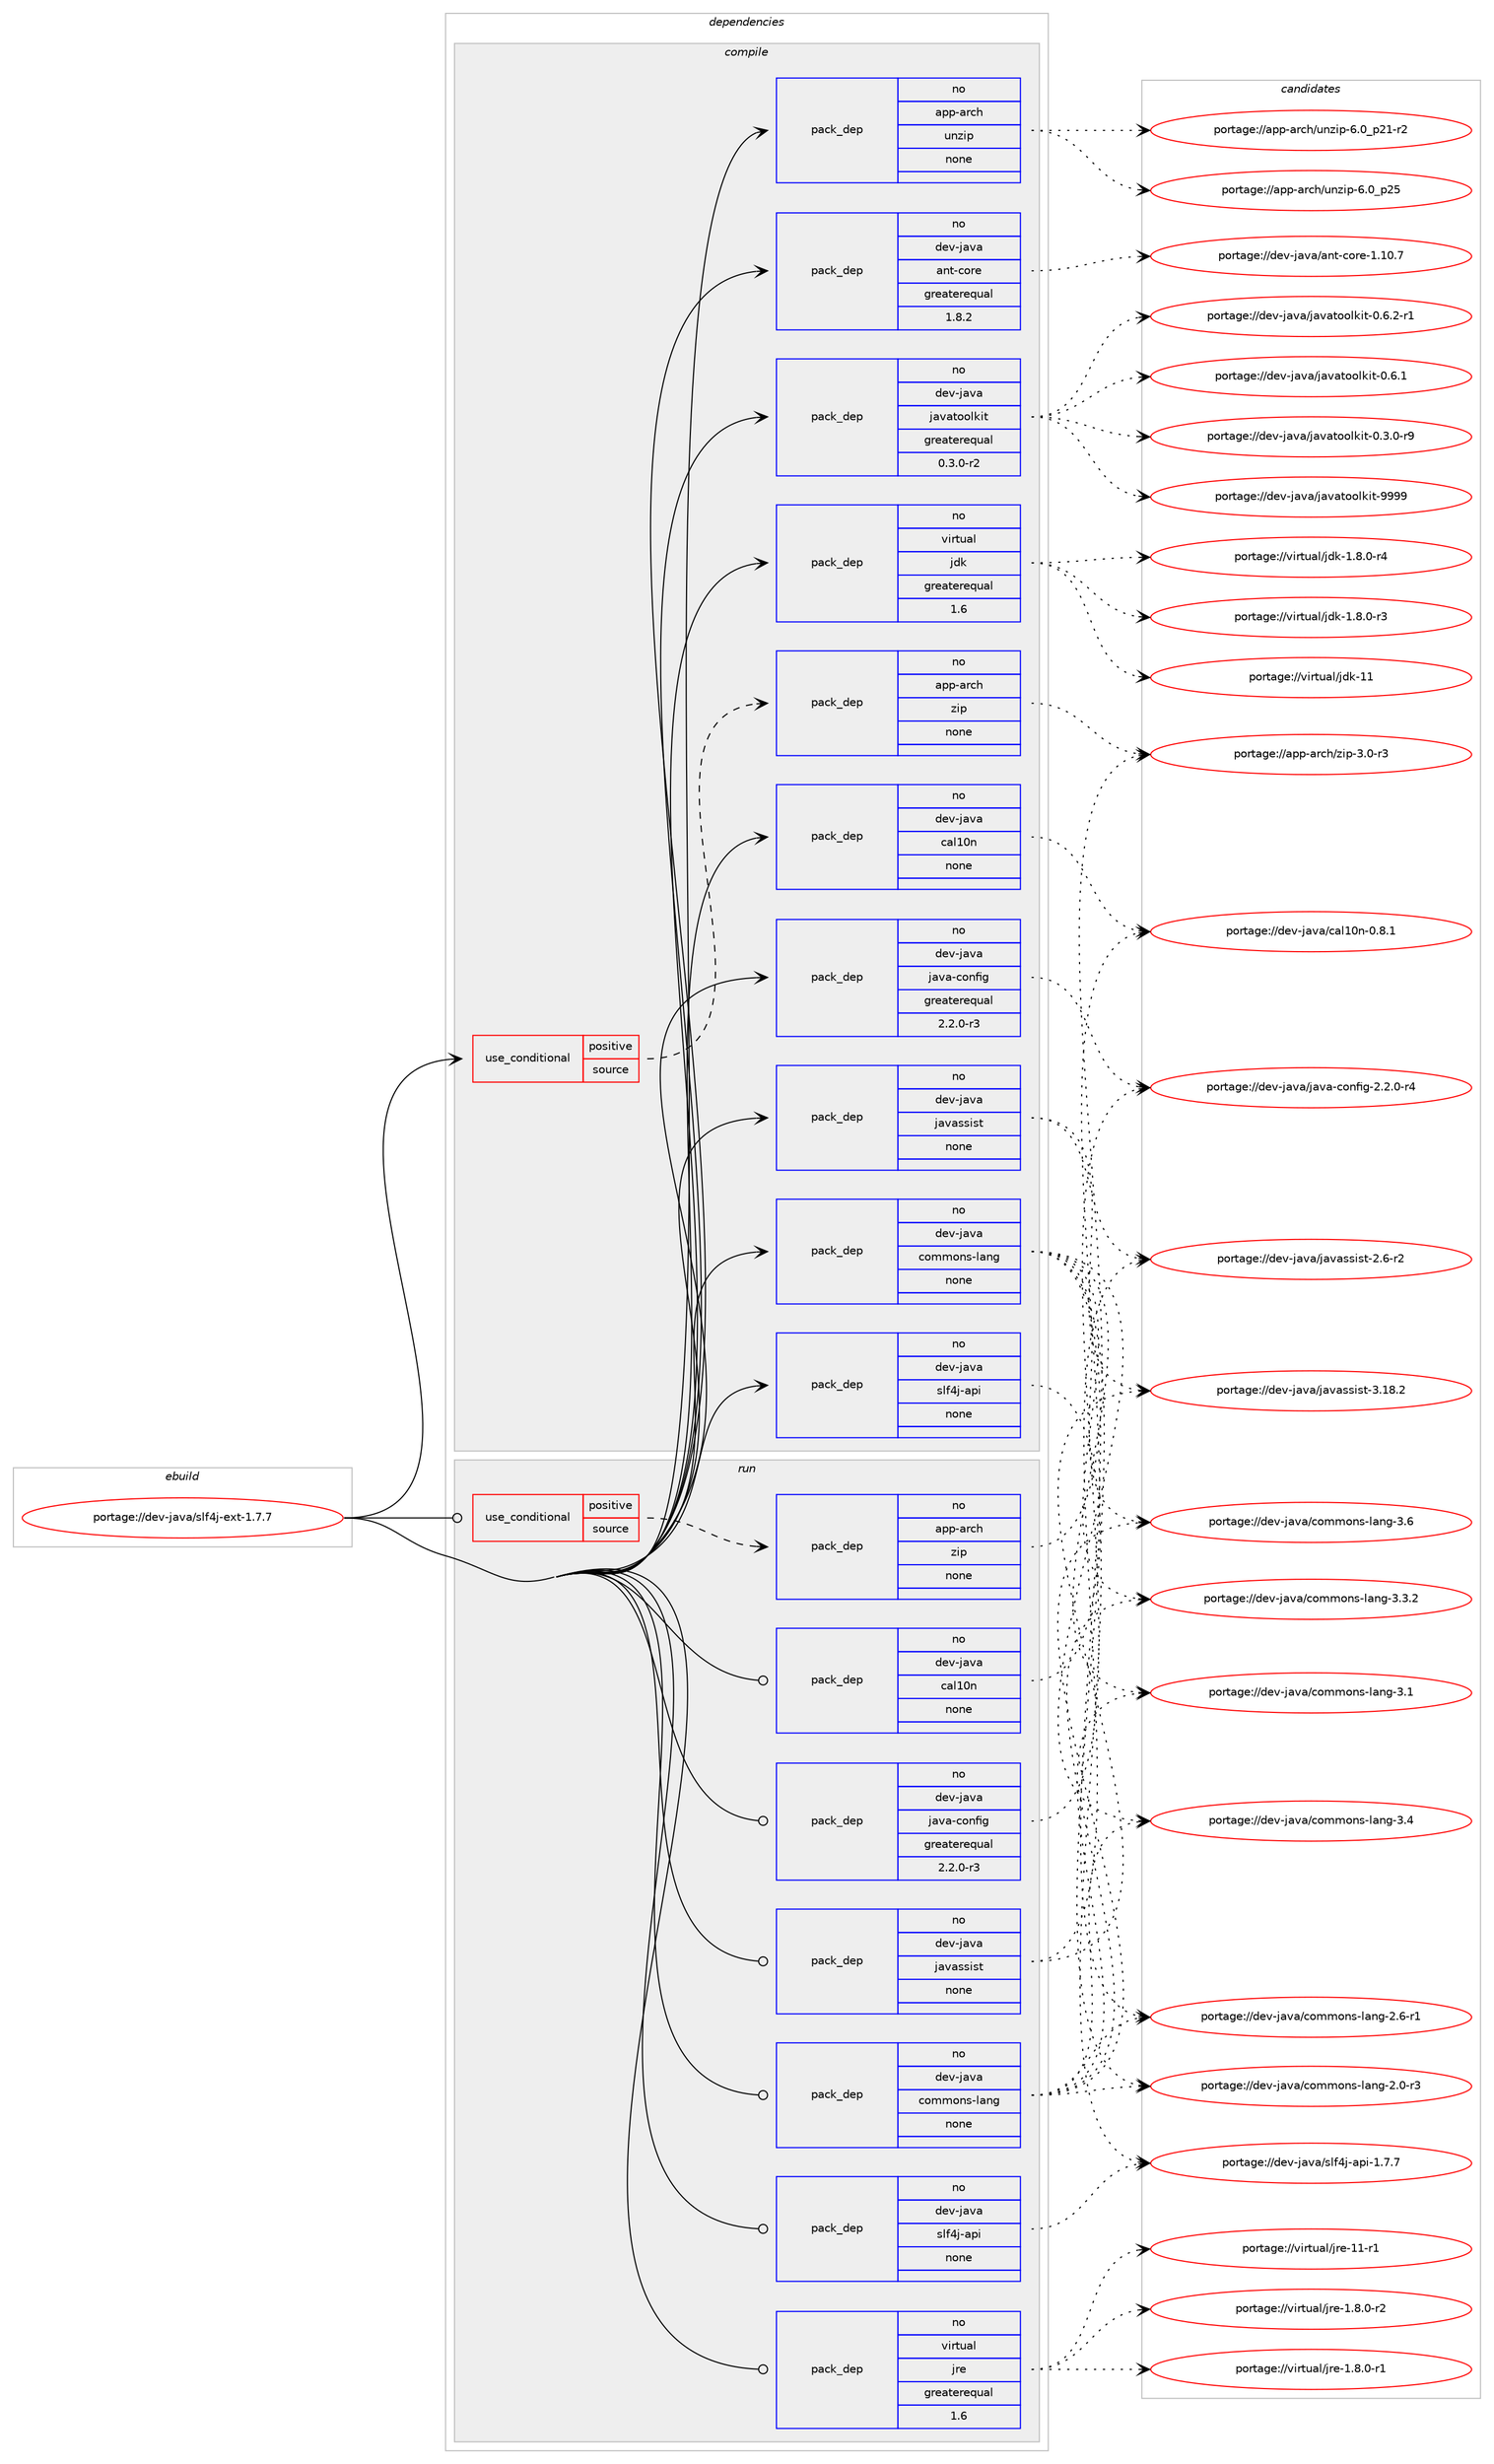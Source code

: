 digraph prolog {

# *************
# Graph options
# *************

newrank=true;
concentrate=true;
compound=true;
graph [rankdir=LR,fontname=Helvetica,fontsize=10,ranksep=1.5];#, ranksep=2.5, nodesep=0.2];
edge  [arrowhead=vee];
node  [fontname=Helvetica,fontsize=10];

# **********
# The ebuild
# **********

subgraph cluster_leftcol {
color=gray;
rank=same;
label=<<i>ebuild</i>>;
id [label="portage://dev-java/slf4j-ext-1.7.7", color=red, width=4, href="../dev-java/slf4j-ext-1.7.7.svg"];
}

# ****************
# The dependencies
# ****************

subgraph cluster_midcol {
color=gray;
label=<<i>dependencies</i>>;
subgraph cluster_compile {
fillcolor="#eeeeee";
style=filled;
label=<<i>compile</i>>;
subgraph cond129237 {
dependency526193 [label=<<TABLE BORDER="0" CELLBORDER="1" CELLSPACING="0" CELLPADDING="4"><TR><TD ROWSPAN="3" CELLPADDING="10">use_conditional</TD></TR><TR><TD>positive</TD></TR><TR><TD>source</TD></TR></TABLE>>, shape=none, color=red];
subgraph pack391359 {
dependency526194 [label=<<TABLE BORDER="0" CELLBORDER="1" CELLSPACING="0" CELLPADDING="4" WIDTH="220"><TR><TD ROWSPAN="6" CELLPADDING="30">pack_dep</TD></TR><TR><TD WIDTH="110">no</TD></TR><TR><TD>app-arch</TD></TR><TR><TD>zip</TD></TR><TR><TD>none</TD></TR><TR><TD></TD></TR></TABLE>>, shape=none, color=blue];
}
dependency526193:e -> dependency526194:w [weight=20,style="dashed",arrowhead="vee"];
}
id:e -> dependency526193:w [weight=20,style="solid",arrowhead="vee"];
subgraph pack391360 {
dependency526195 [label=<<TABLE BORDER="0" CELLBORDER="1" CELLSPACING="0" CELLPADDING="4" WIDTH="220"><TR><TD ROWSPAN="6" CELLPADDING="30">pack_dep</TD></TR><TR><TD WIDTH="110">no</TD></TR><TR><TD>app-arch</TD></TR><TR><TD>unzip</TD></TR><TR><TD>none</TD></TR><TR><TD></TD></TR></TABLE>>, shape=none, color=blue];
}
id:e -> dependency526195:w [weight=20,style="solid",arrowhead="vee"];
subgraph pack391361 {
dependency526196 [label=<<TABLE BORDER="0" CELLBORDER="1" CELLSPACING="0" CELLPADDING="4" WIDTH="220"><TR><TD ROWSPAN="6" CELLPADDING="30">pack_dep</TD></TR><TR><TD WIDTH="110">no</TD></TR><TR><TD>dev-java</TD></TR><TR><TD>ant-core</TD></TR><TR><TD>greaterequal</TD></TR><TR><TD>1.8.2</TD></TR></TABLE>>, shape=none, color=blue];
}
id:e -> dependency526196:w [weight=20,style="solid",arrowhead="vee"];
subgraph pack391362 {
dependency526197 [label=<<TABLE BORDER="0" CELLBORDER="1" CELLSPACING="0" CELLPADDING="4" WIDTH="220"><TR><TD ROWSPAN="6" CELLPADDING="30">pack_dep</TD></TR><TR><TD WIDTH="110">no</TD></TR><TR><TD>dev-java</TD></TR><TR><TD>cal10n</TD></TR><TR><TD>none</TD></TR><TR><TD></TD></TR></TABLE>>, shape=none, color=blue];
}
id:e -> dependency526197:w [weight=20,style="solid",arrowhead="vee"];
subgraph pack391363 {
dependency526198 [label=<<TABLE BORDER="0" CELLBORDER="1" CELLSPACING="0" CELLPADDING="4" WIDTH="220"><TR><TD ROWSPAN="6" CELLPADDING="30">pack_dep</TD></TR><TR><TD WIDTH="110">no</TD></TR><TR><TD>dev-java</TD></TR><TR><TD>commons-lang</TD></TR><TR><TD>none</TD></TR><TR><TD></TD></TR></TABLE>>, shape=none, color=blue];
}
id:e -> dependency526198:w [weight=20,style="solid",arrowhead="vee"];
subgraph pack391364 {
dependency526199 [label=<<TABLE BORDER="0" CELLBORDER="1" CELLSPACING="0" CELLPADDING="4" WIDTH="220"><TR><TD ROWSPAN="6" CELLPADDING="30">pack_dep</TD></TR><TR><TD WIDTH="110">no</TD></TR><TR><TD>dev-java</TD></TR><TR><TD>java-config</TD></TR><TR><TD>greaterequal</TD></TR><TR><TD>2.2.0-r3</TD></TR></TABLE>>, shape=none, color=blue];
}
id:e -> dependency526199:w [weight=20,style="solid",arrowhead="vee"];
subgraph pack391365 {
dependency526200 [label=<<TABLE BORDER="0" CELLBORDER="1" CELLSPACING="0" CELLPADDING="4" WIDTH="220"><TR><TD ROWSPAN="6" CELLPADDING="30">pack_dep</TD></TR><TR><TD WIDTH="110">no</TD></TR><TR><TD>dev-java</TD></TR><TR><TD>javassist</TD></TR><TR><TD>none</TD></TR><TR><TD></TD></TR></TABLE>>, shape=none, color=blue];
}
id:e -> dependency526200:w [weight=20,style="solid",arrowhead="vee"];
subgraph pack391366 {
dependency526201 [label=<<TABLE BORDER="0" CELLBORDER="1" CELLSPACING="0" CELLPADDING="4" WIDTH="220"><TR><TD ROWSPAN="6" CELLPADDING="30">pack_dep</TD></TR><TR><TD WIDTH="110">no</TD></TR><TR><TD>dev-java</TD></TR><TR><TD>javatoolkit</TD></TR><TR><TD>greaterequal</TD></TR><TR><TD>0.3.0-r2</TD></TR></TABLE>>, shape=none, color=blue];
}
id:e -> dependency526201:w [weight=20,style="solid",arrowhead="vee"];
subgraph pack391367 {
dependency526202 [label=<<TABLE BORDER="0" CELLBORDER="1" CELLSPACING="0" CELLPADDING="4" WIDTH="220"><TR><TD ROWSPAN="6" CELLPADDING="30">pack_dep</TD></TR><TR><TD WIDTH="110">no</TD></TR><TR><TD>dev-java</TD></TR><TR><TD>slf4j-api</TD></TR><TR><TD>none</TD></TR><TR><TD></TD></TR></TABLE>>, shape=none, color=blue];
}
id:e -> dependency526202:w [weight=20,style="solid",arrowhead="vee"];
subgraph pack391368 {
dependency526203 [label=<<TABLE BORDER="0" CELLBORDER="1" CELLSPACING="0" CELLPADDING="4" WIDTH="220"><TR><TD ROWSPAN="6" CELLPADDING="30">pack_dep</TD></TR><TR><TD WIDTH="110">no</TD></TR><TR><TD>virtual</TD></TR><TR><TD>jdk</TD></TR><TR><TD>greaterequal</TD></TR><TR><TD>1.6</TD></TR></TABLE>>, shape=none, color=blue];
}
id:e -> dependency526203:w [weight=20,style="solid",arrowhead="vee"];
}
subgraph cluster_compileandrun {
fillcolor="#eeeeee";
style=filled;
label=<<i>compile and run</i>>;
}
subgraph cluster_run {
fillcolor="#eeeeee";
style=filled;
label=<<i>run</i>>;
subgraph cond129238 {
dependency526204 [label=<<TABLE BORDER="0" CELLBORDER="1" CELLSPACING="0" CELLPADDING="4"><TR><TD ROWSPAN="3" CELLPADDING="10">use_conditional</TD></TR><TR><TD>positive</TD></TR><TR><TD>source</TD></TR></TABLE>>, shape=none, color=red];
subgraph pack391369 {
dependency526205 [label=<<TABLE BORDER="0" CELLBORDER="1" CELLSPACING="0" CELLPADDING="4" WIDTH="220"><TR><TD ROWSPAN="6" CELLPADDING="30">pack_dep</TD></TR><TR><TD WIDTH="110">no</TD></TR><TR><TD>app-arch</TD></TR><TR><TD>zip</TD></TR><TR><TD>none</TD></TR><TR><TD></TD></TR></TABLE>>, shape=none, color=blue];
}
dependency526204:e -> dependency526205:w [weight=20,style="dashed",arrowhead="vee"];
}
id:e -> dependency526204:w [weight=20,style="solid",arrowhead="odot"];
subgraph pack391370 {
dependency526206 [label=<<TABLE BORDER="0" CELLBORDER="1" CELLSPACING="0" CELLPADDING="4" WIDTH="220"><TR><TD ROWSPAN="6" CELLPADDING="30">pack_dep</TD></TR><TR><TD WIDTH="110">no</TD></TR><TR><TD>dev-java</TD></TR><TR><TD>cal10n</TD></TR><TR><TD>none</TD></TR><TR><TD></TD></TR></TABLE>>, shape=none, color=blue];
}
id:e -> dependency526206:w [weight=20,style="solid",arrowhead="odot"];
subgraph pack391371 {
dependency526207 [label=<<TABLE BORDER="0" CELLBORDER="1" CELLSPACING="0" CELLPADDING="4" WIDTH="220"><TR><TD ROWSPAN="6" CELLPADDING="30">pack_dep</TD></TR><TR><TD WIDTH="110">no</TD></TR><TR><TD>dev-java</TD></TR><TR><TD>commons-lang</TD></TR><TR><TD>none</TD></TR><TR><TD></TD></TR></TABLE>>, shape=none, color=blue];
}
id:e -> dependency526207:w [weight=20,style="solid",arrowhead="odot"];
subgraph pack391372 {
dependency526208 [label=<<TABLE BORDER="0" CELLBORDER="1" CELLSPACING="0" CELLPADDING="4" WIDTH="220"><TR><TD ROWSPAN="6" CELLPADDING="30">pack_dep</TD></TR><TR><TD WIDTH="110">no</TD></TR><TR><TD>dev-java</TD></TR><TR><TD>java-config</TD></TR><TR><TD>greaterequal</TD></TR><TR><TD>2.2.0-r3</TD></TR></TABLE>>, shape=none, color=blue];
}
id:e -> dependency526208:w [weight=20,style="solid",arrowhead="odot"];
subgraph pack391373 {
dependency526209 [label=<<TABLE BORDER="0" CELLBORDER="1" CELLSPACING="0" CELLPADDING="4" WIDTH="220"><TR><TD ROWSPAN="6" CELLPADDING="30">pack_dep</TD></TR><TR><TD WIDTH="110">no</TD></TR><TR><TD>dev-java</TD></TR><TR><TD>javassist</TD></TR><TR><TD>none</TD></TR><TR><TD></TD></TR></TABLE>>, shape=none, color=blue];
}
id:e -> dependency526209:w [weight=20,style="solid",arrowhead="odot"];
subgraph pack391374 {
dependency526210 [label=<<TABLE BORDER="0" CELLBORDER="1" CELLSPACING="0" CELLPADDING="4" WIDTH="220"><TR><TD ROWSPAN="6" CELLPADDING="30">pack_dep</TD></TR><TR><TD WIDTH="110">no</TD></TR><TR><TD>dev-java</TD></TR><TR><TD>slf4j-api</TD></TR><TR><TD>none</TD></TR><TR><TD></TD></TR></TABLE>>, shape=none, color=blue];
}
id:e -> dependency526210:w [weight=20,style="solid",arrowhead="odot"];
subgraph pack391375 {
dependency526211 [label=<<TABLE BORDER="0" CELLBORDER="1" CELLSPACING="0" CELLPADDING="4" WIDTH="220"><TR><TD ROWSPAN="6" CELLPADDING="30">pack_dep</TD></TR><TR><TD WIDTH="110">no</TD></TR><TR><TD>virtual</TD></TR><TR><TD>jre</TD></TR><TR><TD>greaterequal</TD></TR><TR><TD>1.6</TD></TR></TABLE>>, shape=none, color=blue];
}
id:e -> dependency526211:w [weight=20,style="solid",arrowhead="odot"];
}
}

# **************
# The candidates
# **************

subgraph cluster_choices {
rank=same;
color=gray;
label=<<i>candidates</i>>;

subgraph choice391359 {
color=black;
nodesep=1;
choice9711211245971149910447122105112455146484511451 [label="portage://app-arch/zip-3.0-r3", color=red, width=4,href="../app-arch/zip-3.0-r3.svg"];
dependency526194:e -> choice9711211245971149910447122105112455146484511451:w [style=dotted,weight="100"];
}
subgraph choice391360 {
color=black;
nodesep=1;
choice971121124597114991044711711012210511245544648951125053 [label="portage://app-arch/unzip-6.0_p25", color=red, width=4,href="../app-arch/unzip-6.0_p25.svg"];
choice9711211245971149910447117110122105112455446489511250494511450 [label="portage://app-arch/unzip-6.0_p21-r2", color=red, width=4,href="../app-arch/unzip-6.0_p21-r2.svg"];
dependency526195:e -> choice971121124597114991044711711012210511245544648951125053:w [style=dotted,weight="100"];
dependency526195:e -> choice9711211245971149910447117110122105112455446489511250494511450:w [style=dotted,weight="100"];
}
subgraph choice391361 {
color=black;
nodesep=1;
choice1001011184510697118974797110116459911111410145494649484655 [label="portage://dev-java/ant-core-1.10.7", color=red, width=4,href="../dev-java/ant-core-1.10.7.svg"];
dependency526196:e -> choice1001011184510697118974797110116459911111410145494649484655:w [style=dotted,weight="100"];
}
subgraph choice391362 {
color=black;
nodesep=1;
choice1001011184510697118974799971084948110454846564649 [label="portage://dev-java/cal10n-0.8.1", color=red, width=4,href="../dev-java/cal10n-0.8.1.svg"];
dependency526197:e -> choice1001011184510697118974799971084948110454846564649:w [style=dotted,weight="100"];
}
subgraph choice391363 {
color=black;
nodesep=1;
choice1001011184510697118974799111109109111110115451089711010345514654 [label="portage://dev-java/commons-lang-3.6", color=red, width=4,href="../dev-java/commons-lang-3.6.svg"];
choice1001011184510697118974799111109109111110115451089711010345514652 [label="portage://dev-java/commons-lang-3.4", color=red, width=4,href="../dev-java/commons-lang-3.4.svg"];
choice10010111845106971189747991111091091111101154510897110103455146514650 [label="portage://dev-java/commons-lang-3.3.2", color=red, width=4,href="../dev-java/commons-lang-3.3.2.svg"];
choice1001011184510697118974799111109109111110115451089711010345514649 [label="portage://dev-java/commons-lang-3.1", color=red, width=4,href="../dev-java/commons-lang-3.1.svg"];
choice10010111845106971189747991111091091111101154510897110103455046544511449 [label="portage://dev-java/commons-lang-2.6-r1", color=red, width=4,href="../dev-java/commons-lang-2.6-r1.svg"];
choice10010111845106971189747991111091091111101154510897110103455046484511451 [label="portage://dev-java/commons-lang-2.0-r3", color=red, width=4,href="../dev-java/commons-lang-2.0-r3.svg"];
dependency526198:e -> choice1001011184510697118974799111109109111110115451089711010345514654:w [style=dotted,weight="100"];
dependency526198:e -> choice1001011184510697118974799111109109111110115451089711010345514652:w [style=dotted,weight="100"];
dependency526198:e -> choice10010111845106971189747991111091091111101154510897110103455146514650:w [style=dotted,weight="100"];
dependency526198:e -> choice1001011184510697118974799111109109111110115451089711010345514649:w [style=dotted,weight="100"];
dependency526198:e -> choice10010111845106971189747991111091091111101154510897110103455046544511449:w [style=dotted,weight="100"];
dependency526198:e -> choice10010111845106971189747991111091091111101154510897110103455046484511451:w [style=dotted,weight="100"];
}
subgraph choice391364 {
color=black;
nodesep=1;
choice10010111845106971189747106971189745991111101021051034550465046484511452 [label="portage://dev-java/java-config-2.2.0-r4", color=red, width=4,href="../dev-java/java-config-2.2.0-r4.svg"];
dependency526199:e -> choice10010111845106971189747106971189745991111101021051034550465046484511452:w [style=dotted,weight="100"];
}
subgraph choice391365 {
color=black;
nodesep=1;
choice10010111845106971189747106971189711511510511511645514649564650 [label="portage://dev-java/javassist-3.18.2", color=red, width=4,href="../dev-java/javassist-3.18.2.svg"];
choice100101118451069711897471069711897115115105115116455046544511450 [label="portage://dev-java/javassist-2.6-r2", color=red, width=4,href="../dev-java/javassist-2.6-r2.svg"];
dependency526200:e -> choice10010111845106971189747106971189711511510511511645514649564650:w [style=dotted,weight="100"];
dependency526200:e -> choice100101118451069711897471069711897115115105115116455046544511450:w [style=dotted,weight="100"];
}
subgraph choice391366 {
color=black;
nodesep=1;
choice1001011184510697118974710697118971161111111081071051164557575757 [label="portage://dev-java/javatoolkit-9999", color=red, width=4,href="../dev-java/javatoolkit-9999.svg"];
choice1001011184510697118974710697118971161111111081071051164548465446504511449 [label="portage://dev-java/javatoolkit-0.6.2-r1", color=red, width=4,href="../dev-java/javatoolkit-0.6.2-r1.svg"];
choice100101118451069711897471069711897116111111108107105116454846544649 [label="portage://dev-java/javatoolkit-0.6.1", color=red, width=4,href="../dev-java/javatoolkit-0.6.1.svg"];
choice1001011184510697118974710697118971161111111081071051164548465146484511457 [label="portage://dev-java/javatoolkit-0.3.0-r9", color=red, width=4,href="../dev-java/javatoolkit-0.3.0-r9.svg"];
dependency526201:e -> choice1001011184510697118974710697118971161111111081071051164557575757:w [style=dotted,weight="100"];
dependency526201:e -> choice1001011184510697118974710697118971161111111081071051164548465446504511449:w [style=dotted,weight="100"];
dependency526201:e -> choice100101118451069711897471069711897116111111108107105116454846544649:w [style=dotted,weight="100"];
dependency526201:e -> choice1001011184510697118974710697118971161111111081071051164548465146484511457:w [style=dotted,weight="100"];
}
subgraph choice391367 {
color=black;
nodesep=1;
choice10010111845106971189747115108102521064597112105454946554655 [label="portage://dev-java/slf4j-api-1.7.7", color=red, width=4,href="../dev-java/slf4j-api-1.7.7.svg"];
dependency526202:e -> choice10010111845106971189747115108102521064597112105454946554655:w [style=dotted,weight="100"];
}
subgraph choice391368 {
color=black;
nodesep=1;
choice1181051141161179710847106100107454949 [label="portage://virtual/jdk-11", color=red, width=4,href="../virtual/jdk-11.svg"];
choice11810511411611797108471061001074549465646484511452 [label="portage://virtual/jdk-1.8.0-r4", color=red, width=4,href="../virtual/jdk-1.8.0-r4.svg"];
choice11810511411611797108471061001074549465646484511451 [label="portage://virtual/jdk-1.8.0-r3", color=red, width=4,href="../virtual/jdk-1.8.0-r3.svg"];
dependency526203:e -> choice1181051141161179710847106100107454949:w [style=dotted,weight="100"];
dependency526203:e -> choice11810511411611797108471061001074549465646484511452:w [style=dotted,weight="100"];
dependency526203:e -> choice11810511411611797108471061001074549465646484511451:w [style=dotted,weight="100"];
}
subgraph choice391369 {
color=black;
nodesep=1;
choice9711211245971149910447122105112455146484511451 [label="portage://app-arch/zip-3.0-r3", color=red, width=4,href="../app-arch/zip-3.0-r3.svg"];
dependency526205:e -> choice9711211245971149910447122105112455146484511451:w [style=dotted,weight="100"];
}
subgraph choice391370 {
color=black;
nodesep=1;
choice1001011184510697118974799971084948110454846564649 [label="portage://dev-java/cal10n-0.8.1", color=red, width=4,href="../dev-java/cal10n-0.8.1.svg"];
dependency526206:e -> choice1001011184510697118974799971084948110454846564649:w [style=dotted,weight="100"];
}
subgraph choice391371 {
color=black;
nodesep=1;
choice1001011184510697118974799111109109111110115451089711010345514654 [label="portage://dev-java/commons-lang-3.6", color=red, width=4,href="../dev-java/commons-lang-3.6.svg"];
choice1001011184510697118974799111109109111110115451089711010345514652 [label="portage://dev-java/commons-lang-3.4", color=red, width=4,href="../dev-java/commons-lang-3.4.svg"];
choice10010111845106971189747991111091091111101154510897110103455146514650 [label="portage://dev-java/commons-lang-3.3.2", color=red, width=4,href="../dev-java/commons-lang-3.3.2.svg"];
choice1001011184510697118974799111109109111110115451089711010345514649 [label="portage://dev-java/commons-lang-3.1", color=red, width=4,href="../dev-java/commons-lang-3.1.svg"];
choice10010111845106971189747991111091091111101154510897110103455046544511449 [label="portage://dev-java/commons-lang-2.6-r1", color=red, width=4,href="../dev-java/commons-lang-2.6-r1.svg"];
choice10010111845106971189747991111091091111101154510897110103455046484511451 [label="portage://dev-java/commons-lang-2.0-r3", color=red, width=4,href="../dev-java/commons-lang-2.0-r3.svg"];
dependency526207:e -> choice1001011184510697118974799111109109111110115451089711010345514654:w [style=dotted,weight="100"];
dependency526207:e -> choice1001011184510697118974799111109109111110115451089711010345514652:w [style=dotted,weight="100"];
dependency526207:e -> choice10010111845106971189747991111091091111101154510897110103455146514650:w [style=dotted,weight="100"];
dependency526207:e -> choice1001011184510697118974799111109109111110115451089711010345514649:w [style=dotted,weight="100"];
dependency526207:e -> choice10010111845106971189747991111091091111101154510897110103455046544511449:w [style=dotted,weight="100"];
dependency526207:e -> choice10010111845106971189747991111091091111101154510897110103455046484511451:w [style=dotted,weight="100"];
}
subgraph choice391372 {
color=black;
nodesep=1;
choice10010111845106971189747106971189745991111101021051034550465046484511452 [label="portage://dev-java/java-config-2.2.0-r4", color=red, width=4,href="../dev-java/java-config-2.2.0-r4.svg"];
dependency526208:e -> choice10010111845106971189747106971189745991111101021051034550465046484511452:w [style=dotted,weight="100"];
}
subgraph choice391373 {
color=black;
nodesep=1;
choice10010111845106971189747106971189711511510511511645514649564650 [label="portage://dev-java/javassist-3.18.2", color=red, width=4,href="../dev-java/javassist-3.18.2.svg"];
choice100101118451069711897471069711897115115105115116455046544511450 [label="portage://dev-java/javassist-2.6-r2", color=red, width=4,href="../dev-java/javassist-2.6-r2.svg"];
dependency526209:e -> choice10010111845106971189747106971189711511510511511645514649564650:w [style=dotted,weight="100"];
dependency526209:e -> choice100101118451069711897471069711897115115105115116455046544511450:w [style=dotted,weight="100"];
}
subgraph choice391374 {
color=black;
nodesep=1;
choice10010111845106971189747115108102521064597112105454946554655 [label="portage://dev-java/slf4j-api-1.7.7", color=red, width=4,href="../dev-java/slf4j-api-1.7.7.svg"];
dependency526210:e -> choice10010111845106971189747115108102521064597112105454946554655:w [style=dotted,weight="100"];
}
subgraph choice391375 {
color=black;
nodesep=1;
choice11810511411611797108471061141014549494511449 [label="portage://virtual/jre-11-r1", color=red, width=4,href="../virtual/jre-11-r1.svg"];
choice11810511411611797108471061141014549465646484511450 [label="portage://virtual/jre-1.8.0-r2", color=red, width=4,href="../virtual/jre-1.8.0-r2.svg"];
choice11810511411611797108471061141014549465646484511449 [label="portage://virtual/jre-1.8.0-r1", color=red, width=4,href="../virtual/jre-1.8.0-r1.svg"];
dependency526211:e -> choice11810511411611797108471061141014549494511449:w [style=dotted,weight="100"];
dependency526211:e -> choice11810511411611797108471061141014549465646484511450:w [style=dotted,weight="100"];
dependency526211:e -> choice11810511411611797108471061141014549465646484511449:w [style=dotted,weight="100"];
}
}

}
